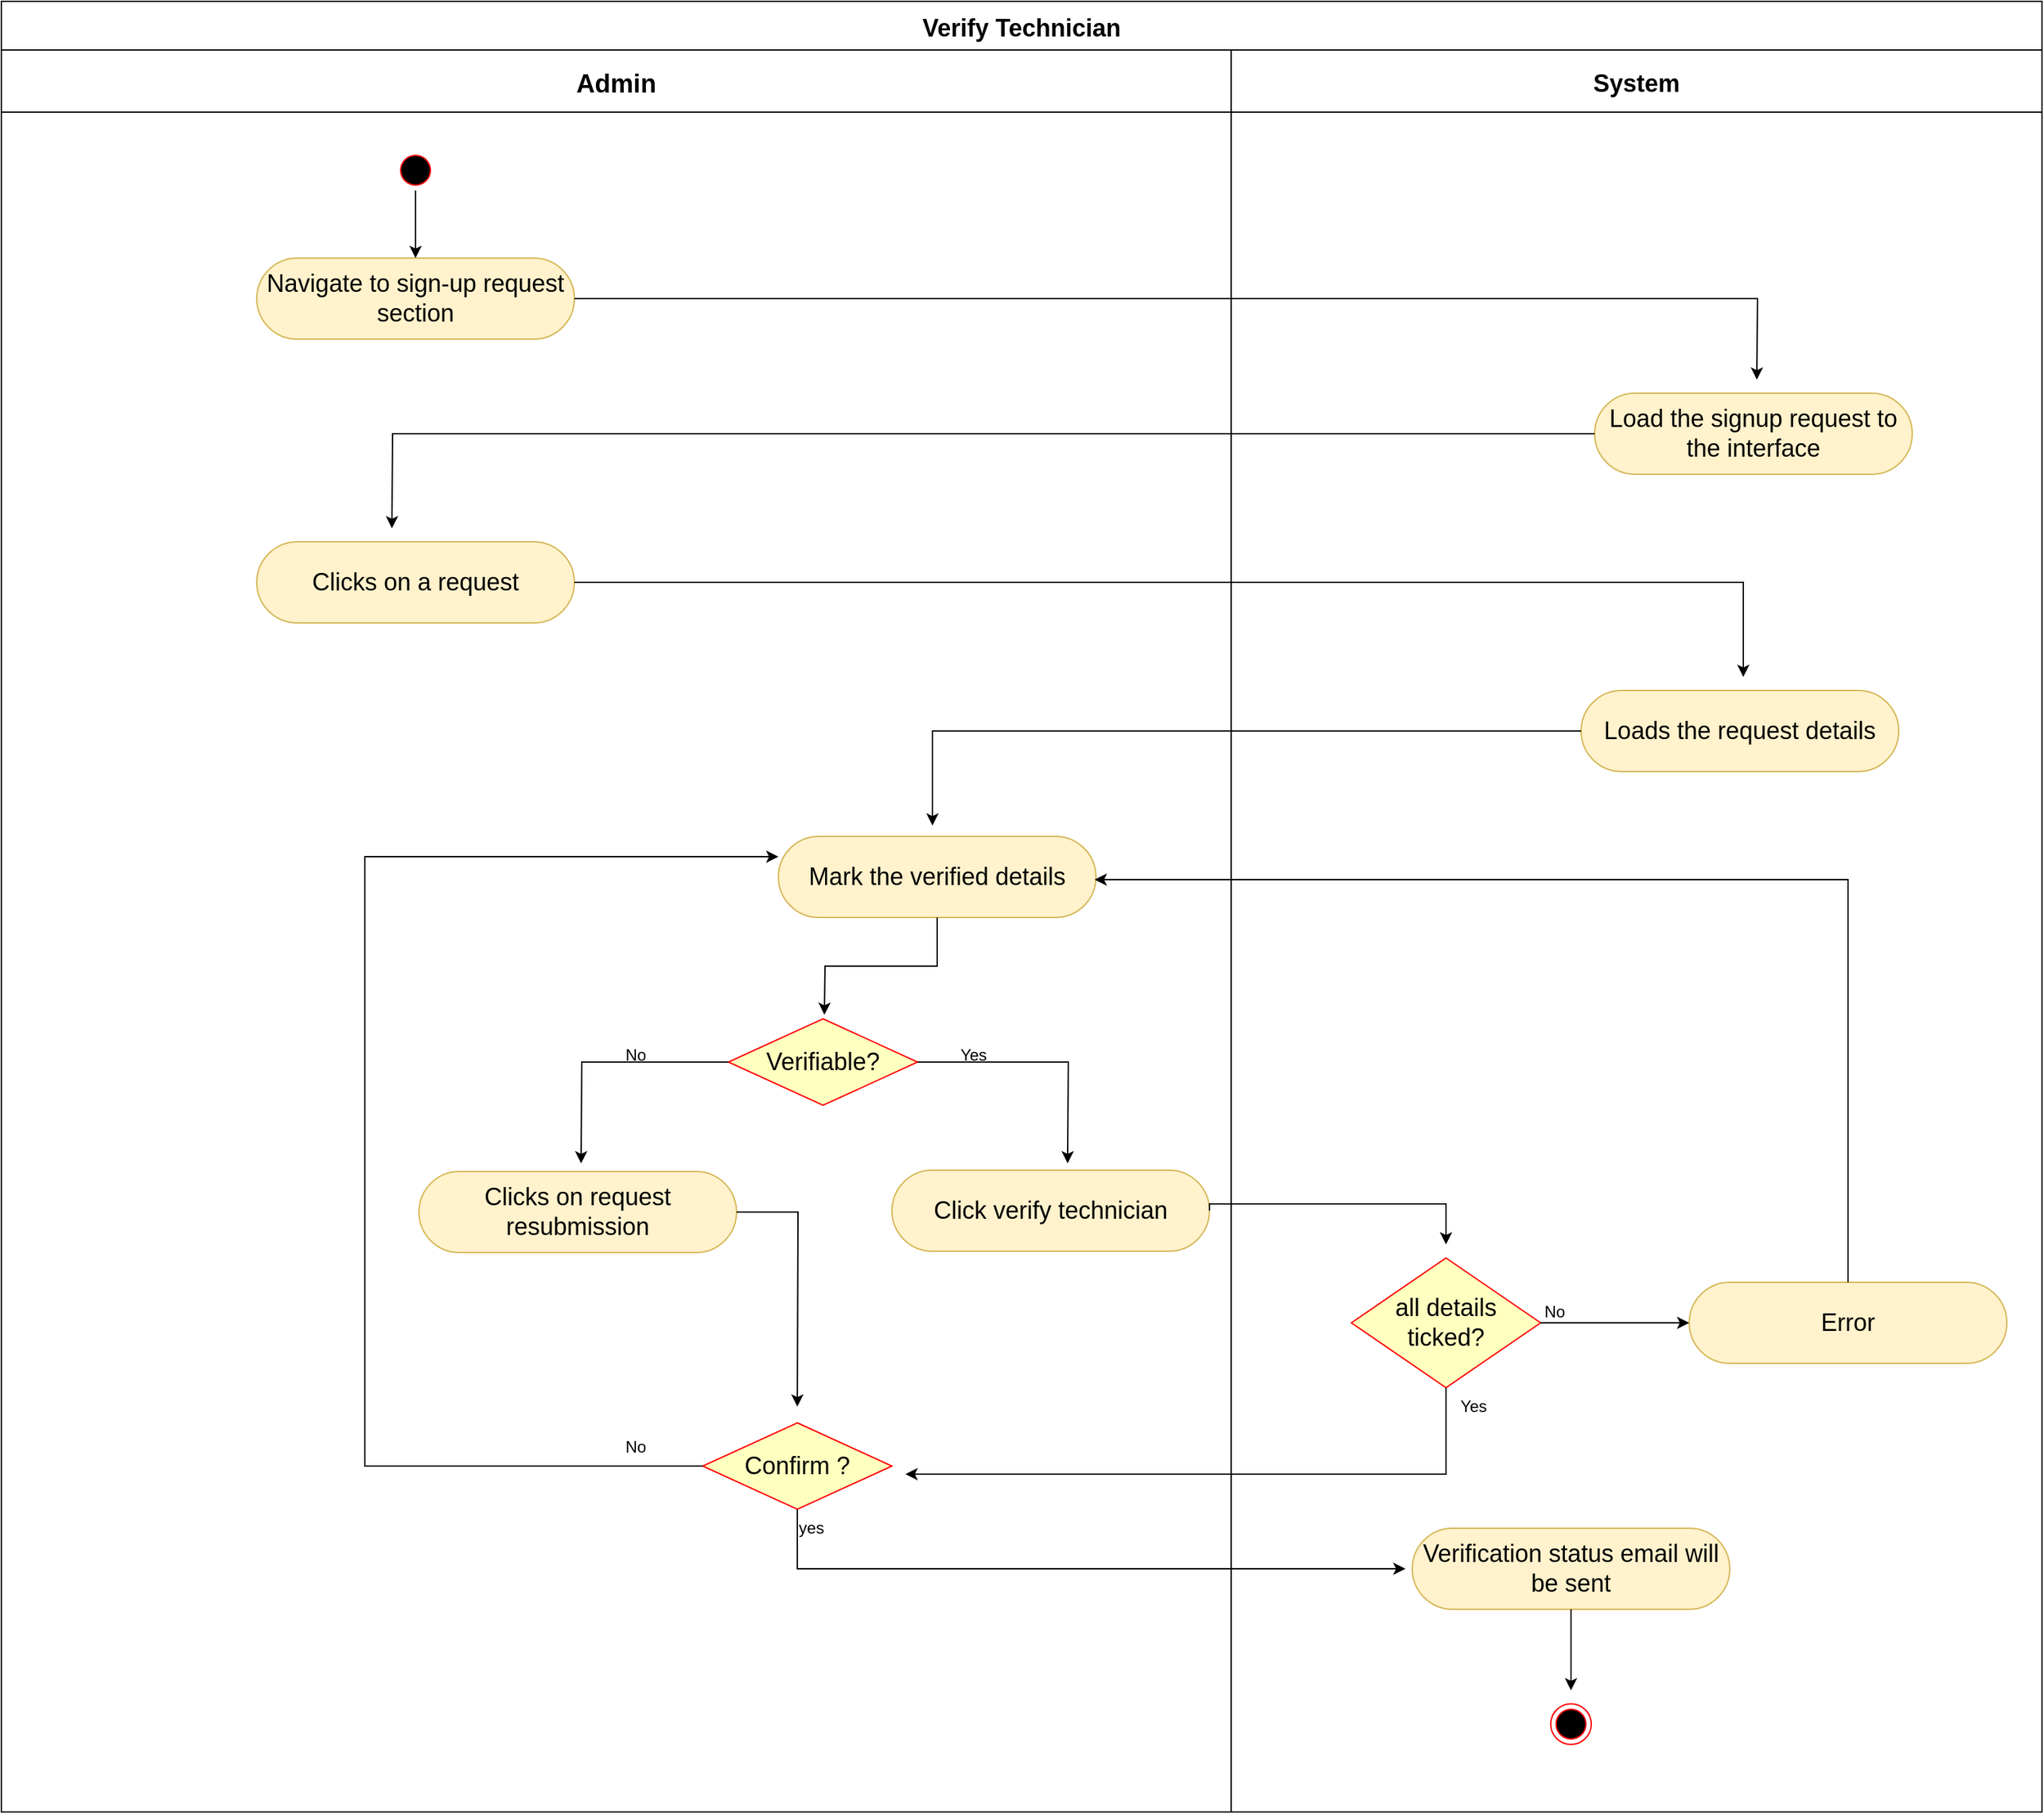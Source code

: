 <mxfile version="20.5.1" type="device"><diagram id="pKmPmW384KtkNazCcxdf" name="Page-1"><mxGraphModel dx="1613" dy="861" grid="1" gridSize="10" guides="1" tooltips="1" connect="1" arrows="1" fold="1" page="1" pageScale="1" pageWidth="827" pageHeight="1169" math="0" shadow="0"><root><mxCell id="0"/><mxCell id="1" parent="0"/><mxCell id="zsujYIcfLGgQf5H29xWb-1" value="Verify Technician" style="swimlane;childLayout=stackLayout;resizeParent=1;resizeParentMax=0;startSize=36;fontSize=18;swimlaneFillColor=none;fillColor=default;" vertex="1" parent="1"><mxGeometry x="621" y="670" width="1510" height="1340" as="geometry"/></mxCell><mxCell id="zsujYIcfLGgQf5H29xWb-2" value="Admin" style="swimlane;startSize=46;fontSize=19;" vertex="1" parent="zsujYIcfLGgQf5H29xWb-1"><mxGeometry y="36" width="910" height="1304" as="geometry"><mxRectangle y="36" width="50" height="1234" as="alternateBounds"/></mxGeometry></mxCell><mxCell id="zsujYIcfLGgQf5H29xWb-5" value="&lt;span id=&quot;docs-internal-guid-8911267b-7fff-a18d-b840-a1d3abe466f2&quot;&gt;&lt;span style=&quot;background-color: transparent; font-variant-numeric: normal; font-variant-east-asian: normal; vertical-align: baseline;&quot;&gt;&lt;font style=&quot;font-size: 18px;&quot;&gt;Navigate to sign-up request section&lt;/font&gt;&lt;/span&gt;&lt;/span&gt;" style="rounded=1;whiteSpace=wrap;html=1;fontSize=18;arcSize=50;fillColor=#fff2cc;strokeColor=#d6b656;" vertex="1" parent="zsujYIcfLGgQf5H29xWb-2"><mxGeometry x="189" y="154" width="235" height="60" as="geometry"/></mxCell><mxCell id="zsujYIcfLGgQf5H29xWb-39" style="edgeStyle=elbowEdgeStyle;rounded=0;orthogonalLoop=1;jettySize=auto;elbow=vertical;html=1;exitX=0.5;exitY=1;exitDx=0;exitDy=0;entryX=0.5;entryY=0;entryDx=0;entryDy=0;" edge="1" parent="zsujYIcfLGgQf5H29xWb-2" source="zsujYIcfLGgQf5H29xWb-6" target="zsujYIcfLGgQf5H29xWb-5"><mxGeometry relative="1" as="geometry"/></mxCell><mxCell id="zsujYIcfLGgQf5H29xWb-6" value="" style="ellipse;html=1;shape=startState;fillColor=#000000;strokeColor=#ff0000;" vertex="1" parent="zsujYIcfLGgQf5H29xWb-2"><mxGeometry x="291.5" y="74" width="30" height="30" as="geometry"/></mxCell><mxCell id="zsujYIcfLGgQf5H29xWb-8" value="&lt;span id=&quot;docs-internal-guid-8911267b-7fff-a18d-b840-a1d3abe466f2&quot;&gt;&lt;span style=&quot;background-color: transparent; font-variant-numeric: normal; font-variant-east-asian: normal; vertical-align: baseline;&quot;&gt;&lt;font style=&quot;font-size: 18px;&quot;&gt;Clicks on a request&lt;br&gt;&lt;/font&gt;&lt;/span&gt;&lt;/span&gt;" style="rounded=1;whiteSpace=wrap;html=1;fontSize=18;arcSize=50;fillColor=#fff2cc;strokeColor=#d6b656;" vertex="1" parent="zsujYIcfLGgQf5H29xWb-2"><mxGeometry x="189" y="364" width="235" height="60" as="geometry"/></mxCell><mxCell id="zsujYIcfLGgQf5H29xWb-9" value="&lt;span id=&quot;docs-internal-guid-8911267b-7fff-a18d-b840-a1d3abe466f2&quot;&gt;&lt;span style=&quot;background-color: transparent; font-variant-numeric: normal; font-variant-east-asian: normal; vertical-align: baseline;&quot;&gt;&lt;font style=&quot;font-size: 18px;&quot;&gt;Mark the verified details&lt;/font&gt;&lt;/span&gt;&lt;/span&gt;" style="rounded=1;whiteSpace=wrap;html=1;fontSize=18;arcSize=50;fillColor=#fff2cc;strokeColor=#d6b656;" vertex="1" parent="zsujYIcfLGgQf5H29xWb-2"><mxGeometry x="575" y="582" width="235" height="60" as="geometry"/></mxCell><mxCell id="zsujYIcfLGgQf5H29xWb-17" value="Verifiable?" style="rhombus;whiteSpace=wrap;html=1;fillColor=#ffffc0;strokeColor=#ff0000;fontSize=18;" vertex="1" parent="zsujYIcfLGgQf5H29xWb-2"><mxGeometry x="538" y="717" width="140" height="64" as="geometry"/></mxCell><mxCell id="zsujYIcfLGgQf5H29xWb-21" value="&lt;span id=&quot;docs-internal-guid-8911267b-7fff-a18d-b840-a1d3abe466f2&quot;&gt;&lt;span style=&quot;background-color: transparent; font-variant-numeric: normal; font-variant-east-asian: normal; vertical-align: baseline;&quot;&gt;&lt;font style=&quot;font-size: 18px;&quot;&gt;Clicks on request resubmission&lt;br&gt;&lt;/font&gt;&lt;/span&gt;&lt;/span&gt;" style="rounded=1;whiteSpace=wrap;html=1;fontSize=18;arcSize=50;fillColor=#fff2cc;strokeColor=#d6b656;" vertex="1" parent="zsujYIcfLGgQf5H29xWb-2"><mxGeometry x="309" y="830" width="235" height="60" as="geometry"/></mxCell><mxCell id="zsujYIcfLGgQf5H29xWb-22" value="&lt;span id=&quot;docs-internal-guid-8911267b-7fff-a18d-b840-a1d3abe466f2&quot;&gt;&lt;span style=&quot;background-color: transparent; font-variant-numeric: normal; font-variant-east-asian: normal; vertical-align: baseline;&quot;&gt;&lt;font style=&quot;font-size: 18px;&quot;&gt;Click verify technician&lt;br&gt;&lt;/font&gt;&lt;/span&gt;&lt;/span&gt;" style="rounded=1;whiteSpace=wrap;html=1;fontSize=18;arcSize=50;fillColor=#fff2cc;strokeColor=#d6b656;" vertex="1" parent="zsujYIcfLGgQf5H29xWb-2"><mxGeometry x="659" y="829" width="235" height="60" as="geometry"/></mxCell><mxCell id="zsujYIcfLGgQf5H29xWb-29" value="Confirm ?" style="rhombus;whiteSpace=wrap;html=1;fillColor=#ffffc0;strokeColor=#ff0000;fontSize=18;" vertex="1" parent="zsujYIcfLGgQf5H29xWb-2"><mxGeometry x="519" y="1016" width="140" height="64" as="geometry"/></mxCell><mxCell id="zsujYIcfLGgQf5H29xWb-30" style="edgeStyle=orthogonalEdgeStyle;rounded=0;orthogonalLoop=1;jettySize=auto;html=1;" edge="1" parent="zsujYIcfLGgQf5H29xWb-2" source="zsujYIcfLGgQf5H29xWb-21"><mxGeometry relative="1" as="geometry"><mxPoint x="589" y="1004" as="targetPoint"/></mxGeometry></mxCell><mxCell id="zsujYIcfLGgQf5H29xWb-31" style="edgeStyle=elbowEdgeStyle;rounded=0;orthogonalLoop=1;jettySize=auto;html=1;exitX=0;exitY=0.5;exitDx=0;exitDy=0;entryX=0;entryY=0.25;entryDx=0;entryDy=0;" edge="1" parent="zsujYIcfLGgQf5H29xWb-2" source="zsujYIcfLGgQf5H29xWb-29" target="zsujYIcfLGgQf5H29xWb-9"><mxGeometry relative="1" as="geometry"><mxPoint x="549" y="604" as="targetPoint"/><Array as="points"><mxPoint x="269" y="624"/><mxPoint x="239" y="584"/><mxPoint x="259" y="564"/><mxPoint x="179" y="834"/></Array></mxGeometry></mxCell><mxCell id="zsujYIcfLGgQf5H29xWb-10" value="System" style="swimlane;startSize=46;fontSize=18;gradientColor=none;strokeColor=#000000;" vertex="1" parent="zsujYIcfLGgQf5H29xWb-1"><mxGeometry x="910" y="36" width="600" height="1304" as="geometry"/></mxCell><mxCell id="zsujYIcfLGgQf5H29xWb-11" value="Load the signup request to the interface" style="rounded=1;whiteSpace=wrap;html=1;fontSize=18;arcSize=50;fillColor=#fff2cc;strokeColor=#d6b656;" vertex="1" parent="zsujYIcfLGgQf5H29xWb-10"><mxGeometry x="269" y="254" width="235" height="60" as="geometry"/></mxCell><mxCell id="zsujYIcfLGgQf5H29xWb-12" value="Loads the request details" style="rounded=1;whiteSpace=wrap;html=1;fontSize=18;arcSize=50;fillColor=#fff2cc;strokeColor=#d6b656;" vertex="1" parent="zsujYIcfLGgQf5H29xWb-10"><mxGeometry x="259" y="474" width="235" height="60" as="geometry"/></mxCell><mxCell id="zsujYIcfLGgQf5H29xWb-23" value="&lt;span id=&quot;docs-internal-guid-8911267b-7fff-a18d-b840-a1d3abe466f2&quot;&gt;&lt;span style=&quot;background-color: transparent; font-variant-numeric: normal; font-variant-east-asian: normal; vertical-align: baseline;&quot;&gt;&lt;font style=&quot;font-size: 18px;&quot;&gt;Error&lt;br&gt;&lt;/font&gt;&lt;/span&gt;&lt;/span&gt;" style="rounded=1;whiteSpace=wrap;html=1;fontSize=18;arcSize=50;fillColor=#fff2cc;strokeColor=#d6b656;" vertex="1" parent="zsujYIcfLGgQf5H29xWb-10"><mxGeometry x="339" y="912" width="235" height="60" as="geometry"/></mxCell><mxCell id="zsujYIcfLGgQf5H29xWb-24" value="&lt;span id=&quot;docs-internal-guid-8911267b-7fff-a18d-b840-a1d3abe466f2&quot;&gt;&lt;span style=&quot;background-color: transparent; font-variant-numeric: normal; font-variant-east-asian: normal; vertical-align: baseline;&quot;&gt;&lt;font style=&quot;font-size: 18px;&quot;&gt;Verification status email will be sent&lt;br&gt;&lt;/font&gt;&lt;/span&gt;&lt;/span&gt;" style="rounded=1;whiteSpace=wrap;html=1;fontSize=18;arcSize=50;fillColor=#fff2cc;strokeColor=#d6b656;" vertex="1" parent="zsujYIcfLGgQf5H29xWb-10"><mxGeometry x="134" y="1094" width="235" height="60" as="geometry"/></mxCell><mxCell id="zsujYIcfLGgQf5H29xWb-34" value="all details &lt;br&gt;ticked?" style="rhombus;whiteSpace=wrap;html=1;fillColor=#ffffc0;strokeColor=#ff0000;fontSize=18;" vertex="1" parent="zsujYIcfLGgQf5H29xWb-10"><mxGeometry x="89" y="894" width="140" height="96" as="geometry"/></mxCell><mxCell id="zsujYIcfLGgQf5H29xWb-3" value="" style="ellipse;html=1;shape=endState;fillColor=#000000;strokeColor=#ff0000;fontSize=18;direction=west;" vertex="1" parent="zsujYIcfLGgQf5H29xWb-10"><mxGeometry x="236.5" y="1224" width="30" height="30" as="geometry"/></mxCell><mxCell id="zsujYIcfLGgQf5H29xWb-36" style="edgeStyle=elbowEdgeStyle;rounded=0;orthogonalLoop=1;jettySize=auto;elbow=vertical;html=1;exitX=1;exitY=0.5;exitDx=0;exitDy=0;entryX=0;entryY=0.5;entryDx=0;entryDy=0;" edge="1" parent="zsujYIcfLGgQf5H29xWb-10" source="zsujYIcfLGgQf5H29xWb-34" target="zsujYIcfLGgQf5H29xWb-23"><mxGeometry relative="1" as="geometry"><mxPoint x="319.0" y="926" as="targetPoint"/></mxGeometry></mxCell><mxCell id="zsujYIcfLGgQf5H29xWb-13" style="edgeStyle=orthogonalEdgeStyle;rounded=0;orthogonalLoop=1;jettySize=auto;html=1;" edge="1" parent="1" source="zsujYIcfLGgQf5H29xWb-11"><mxGeometry relative="1" as="geometry"><mxPoint x="910" y="1060" as="targetPoint"/></mxGeometry></mxCell><mxCell id="zsujYIcfLGgQf5H29xWb-14" style="edgeStyle=orthogonalEdgeStyle;rounded=0;orthogonalLoop=1;jettySize=auto;html=1;" edge="1" parent="1" source="zsujYIcfLGgQf5H29xWb-8"><mxGeometry relative="1" as="geometry"><mxPoint x="1910" y="1170" as="targetPoint"/><Array as="points"><mxPoint x="1910" y="1100"/><mxPoint x="1910" y="1170"/></Array></mxGeometry></mxCell><mxCell id="zsujYIcfLGgQf5H29xWb-15" style="edgeStyle=orthogonalEdgeStyle;rounded=0;orthogonalLoop=1;jettySize=auto;html=1;" edge="1" parent="1" source="zsujYIcfLGgQf5H29xWb-12"><mxGeometry relative="1" as="geometry"><mxPoint x="1310" y="1280" as="targetPoint"/><Array as="points"><mxPoint x="1310" y="1210"/></Array></mxGeometry></mxCell><mxCell id="zsujYIcfLGgQf5H29xWb-25" style="edgeStyle=orthogonalEdgeStyle;rounded=0;orthogonalLoop=1;jettySize=auto;html=1;" edge="1" parent="1" source="zsujYIcfLGgQf5H29xWb-9"><mxGeometry relative="1" as="geometry"><mxPoint x="1230" y="1420" as="targetPoint"/></mxGeometry></mxCell><mxCell id="zsujYIcfLGgQf5H29xWb-26" style="edgeStyle=orthogonalEdgeStyle;rounded=0;orthogonalLoop=1;jettySize=auto;html=1;" edge="1" parent="1" source="zsujYIcfLGgQf5H29xWb-17"><mxGeometry relative="1" as="geometry"><mxPoint x="1050" y="1530" as="targetPoint"/></mxGeometry></mxCell><mxCell id="zsujYIcfLGgQf5H29xWb-27" style="edgeStyle=orthogonalEdgeStyle;rounded=0;orthogonalLoop=1;jettySize=auto;html=1;" edge="1" parent="1" source="zsujYIcfLGgQf5H29xWb-17"><mxGeometry relative="1" as="geometry"><mxPoint x="1410" y="1530" as="targetPoint"/></mxGeometry></mxCell><mxCell id="zsujYIcfLGgQf5H29xWb-28" style="edgeStyle=orthogonalEdgeStyle;rounded=0;orthogonalLoop=1;jettySize=auto;html=1;" edge="1" parent="1" source="zsujYIcfLGgQf5H29xWb-5"><mxGeometry relative="1" as="geometry"><mxPoint x="1920" y="950" as="targetPoint"/></mxGeometry></mxCell><mxCell id="zsujYIcfLGgQf5H29xWb-33" style="edgeStyle=elbowEdgeStyle;rounded=0;orthogonalLoop=1;jettySize=auto;html=1;elbow=vertical;" edge="1" parent="1" source="zsujYIcfLGgQf5H29xWb-29"><mxGeometry relative="1" as="geometry"><mxPoint x="1660" y="1830" as="targetPoint"/><Array as="points"><mxPoint x="1450" y="1830"/></Array></mxGeometry></mxCell><mxCell id="zsujYIcfLGgQf5H29xWb-35" style="edgeStyle=elbowEdgeStyle;rounded=0;orthogonalLoop=1;jettySize=auto;html=1;exitX=1;exitY=0.5;exitDx=0;exitDy=0;elbow=vertical;" edge="1" parent="1" source="zsujYIcfLGgQf5H29xWb-22"><mxGeometry relative="1" as="geometry"><mxPoint x="1690" y="1590" as="targetPoint"/><Array as="points"><mxPoint x="1610" y="1560"/></Array></mxGeometry></mxCell><mxCell id="zsujYIcfLGgQf5H29xWb-37" style="edgeStyle=elbowEdgeStyle;rounded=0;orthogonalLoop=1;jettySize=auto;elbow=vertical;html=1;" edge="1" parent="1" source="zsujYIcfLGgQf5H29xWb-34"><mxGeometry relative="1" as="geometry"><mxPoint x="1290" y="1760" as="targetPoint"/><Array as="points"><mxPoint x="1480" y="1760"/></Array></mxGeometry></mxCell><mxCell id="zsujYIcfLGgQf5H29xWb-38" style="edgeStyle=elbowEdgeStyle;rounded=0;orthogonalLoop=1;jettySize=auto;elbow=vertical;html=1;" edge="1" parent="1" source="zsujYIcfLGgQf5H29xWb-24"><mxGeometry relative="1" as="geometry"><mxPoint x="1782.5" y="1920" as="targetPoint"/></mxGeometry></mxCell><mxCell id="zsujYIcfLGgQf5H29xWb-40" value="No" style="text;html=1;align=center;verticalAlign=middle;resizable=0;points=[];autosize=1;strokeColor=none;fillColor=none;" vertex="1" parent="1"><mxGeometry x="1070" y="1435" width="40" height="30" as="geometry"/></mxCell><mxCell id="zsujYIcfLGgQf5H29xWb-41" value="Yes" style="text;html=1;align=center;verticalAlign=middle;resizable=0;points=[];autosize=1;strokeColor=none;fillColor=none;" vertex="1" parent="1"><mxGeometry x="1320" y="1435" width="40" height="30" as="geometry"/></mxCell><mxCell id="zsujYIcfLGgQf5H29xWb-42" value="No" style="text;html=1;align=center;verticalAlign=middle;resizable=0;points=[];autosize=1;strokeColor=none;fillColor=none;" vertex="1" parent="1"><mxGeometry x="1070" y="1725" width="40" height="30" as="geometry"/></mxCell><mxCell id="zsujYIcfLGgQf5H29xWb-45" value="yes&lt;br&gt;" style="text;html=1;align=center;verticalAlign=middle;resizable=0;points=[];autosize=1;strokeColor=none;fillColor=none;" vertex="1" parent="1"><mxGeometry x="1200" y="1785" width="40" height="30" as="geometry"/></mxCell><mxCell id="zsujYIcfLGgQf5H29xWb-47" value="No" style="text;html=1;align=center;verticalAlign=middle;resizable=0;points=[];autosize=1;strokeColor=none;fillColor=none;" vertex="1" parent="1"><mxGeometry x="1750" y="1625" width="40" height="30" as="geometry"/></mxCell><mxCell id="zsujYIcfLGgQf5H29xWb-48" value="Yes" style="text;html=1;align=center;verticalAlign=middle;resizable=0;points=[];autosize=1;strokeColor=none;fillColor=none;" vertex="1" parent="1"><mxGeometry x="1690" y="1695" width="40" height="30" as="geometry"/></mxCell><mxCell id="zsujYIcfLGgQf5H29xWb-49" style="edgeStyle=elbowEdgeStyle;rounded=0;orthogonalLoop=1;jettySize=auto;elbow=vertical;html=1;" edge="1" parent="1" source="zsujYIcfLGgQf5H29xWb-23"><mxGeometry relative="1" as="geometry"><mxPoint x="1430" y="1320" as="targetPoint"/><Array as="points"><mxPoint x="1760" y="1320"/><mxPoint x="1740" y="1340"/></Array></mxGeometry></mxCell></root></mxGraphModel></diagram></mxfile>